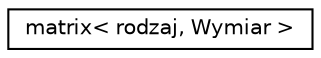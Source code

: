 digraph "Graphical Class Hierarchy"
{
 // LATEX_PDF_SIZE
  edge [fontname="Helvetica",fontsize="10",labelfontname="Helvetica",labelfontsize="10"];
  node [fontname="Helvetica",fontsize="10",shape=record];
  rankdir="LR";
  Node0 [label="matrix\< rodzaj, Wymiar \>",height=0.2,width=0.4,color="black", fillcolor="white", style="filled",URL="$classmatrix.html",tooltip="Class Matrix that contains array with 4 variables type of double."];
}
